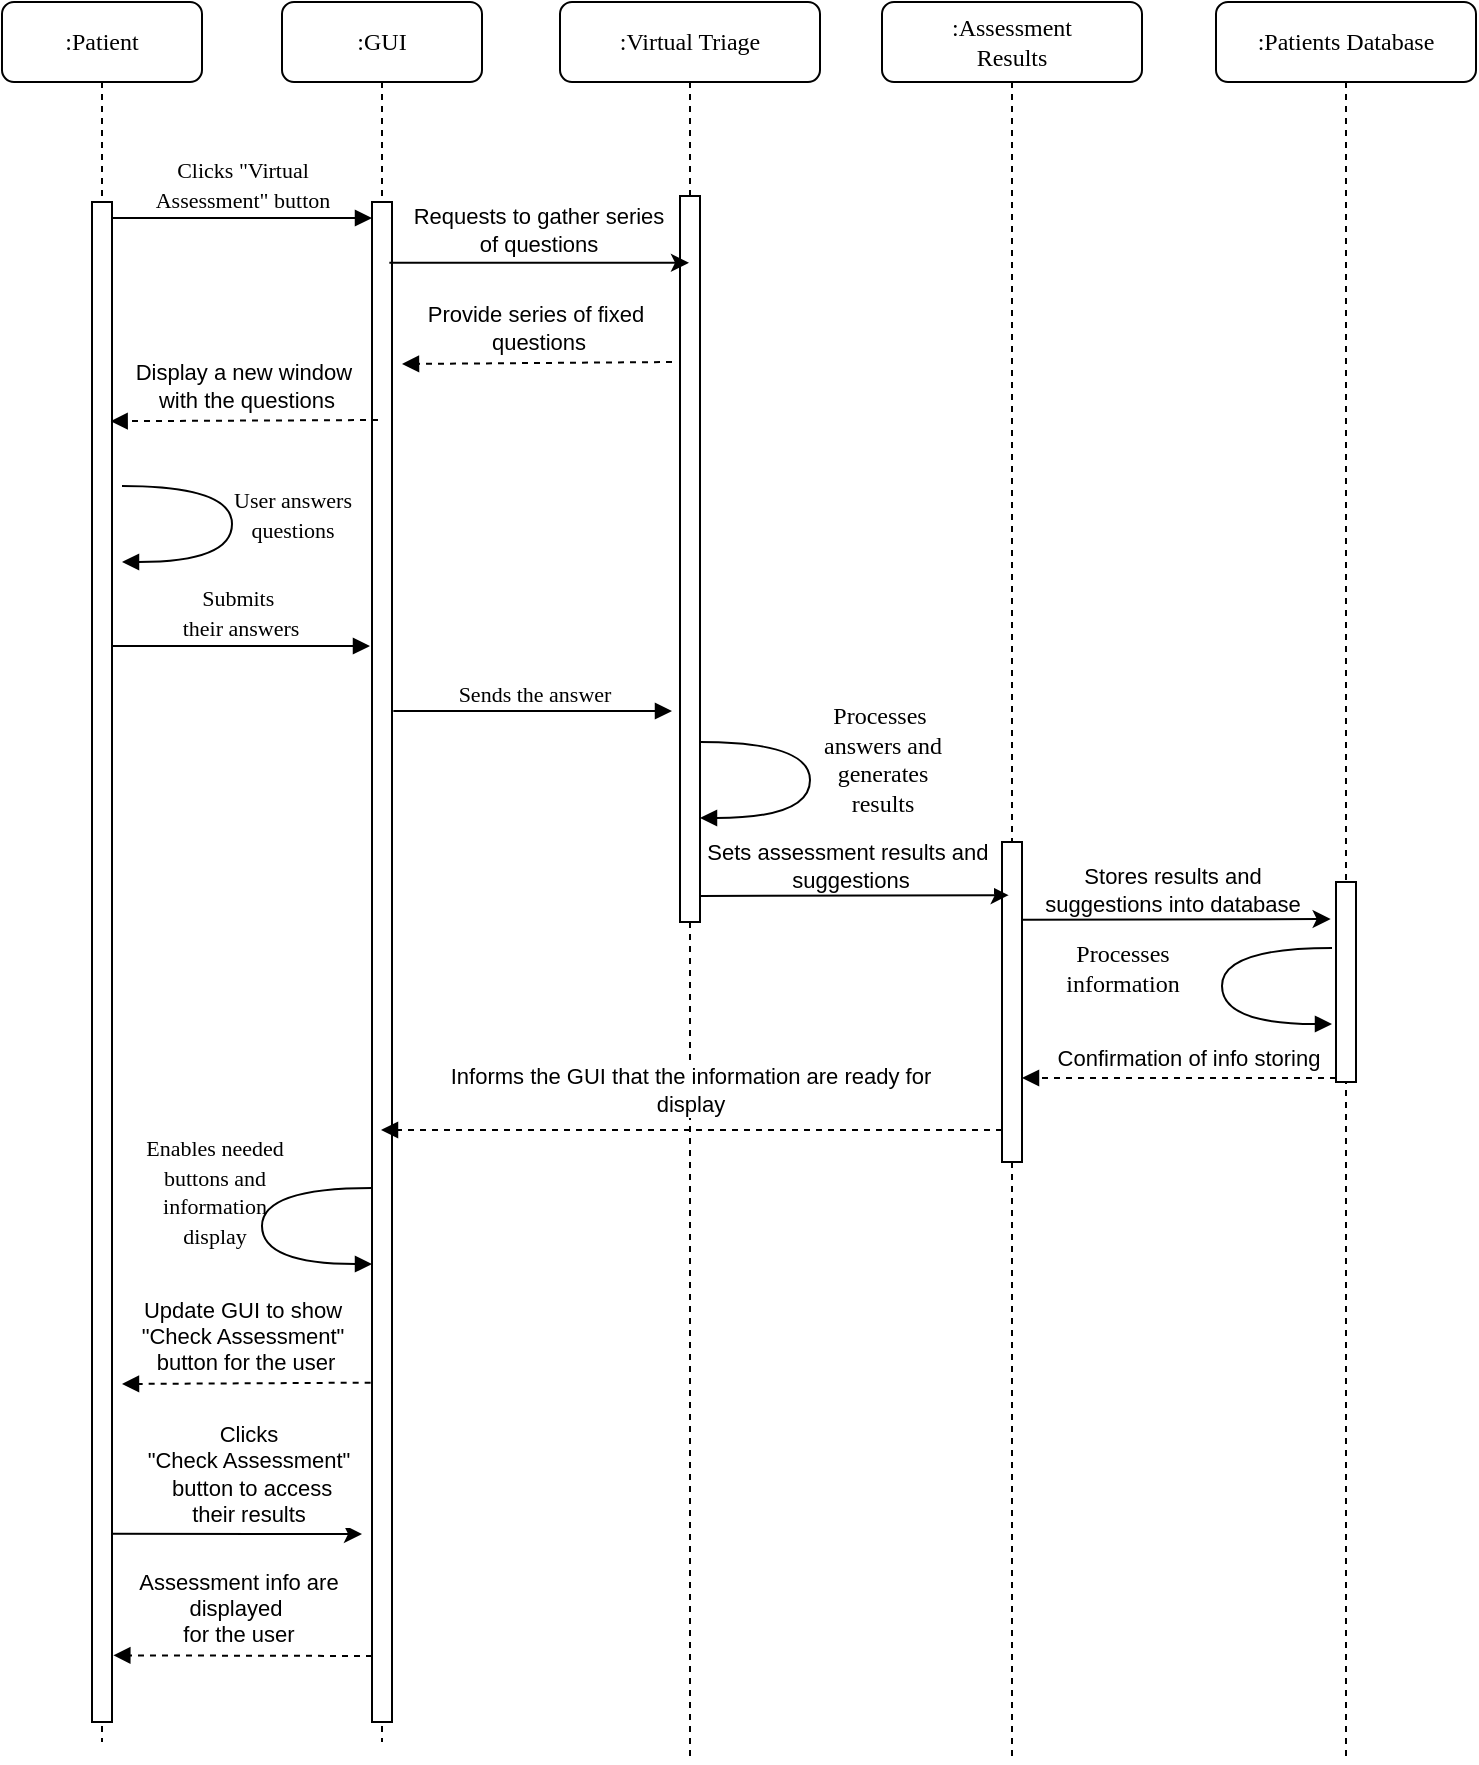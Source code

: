 <mxfile version="24.7.17">
  <diagram name="Page-1" id="LEKixuL0RZr2CF4qyq_7">
    <mxGraphModel dx="1186" dy="753" grid="1" gridSize="10" guides="1" tooltips="1" connect="1" arrows="1" fold="1" page="1" pageScale="1" pageWidth="850" pageHeight="1100" math="0" shadow="0">
      <root>
        <mxCell id="0" />
        <mxCell id="1" parent="0" />
        <mxCell id="vEi8x9JW135LUDFCunV6-3" value=":GUI" style="shape=umlLifeline;perimeter=lifelinePerimeter;whiteSpace=wrap;html=1;container=1;collapsible=0;recursiveResize=0;outlineConnect=0;rounded=1;shadow=0;comic=0;labelBackgroundColor=none;strokeWidth=1;fontFamily=Verdana;fontSize=12;align=center;" parent="1" vertex="1">
          <mxGeometry x="240" y="80" width="100" height="870" as="geometry" />
        </mxCell>
        <mxCell id="vEi8x9JW135LUDFCunV6-4" value="" style="html=1;points=[];perimeter=orthogonalPerimeter;rounded=0;shadow=0;comic=0;labelBackgroundColor=none;strokeWidth=1;fontFamily=Verdana;fontSize=12;align=center;" parent="vEi8x9JW135LUDFCunV6-3" vertex="1">
          <mxGeometry x="45" y="100" width="10" height="760" as="geometry" />
        </mxCell>
        <mxCell id="vEi8x9JW135LUDFCunV6-5" value="&lt;span style=&quot;font-size: 11px;&quot;&gt;Submits&amp;nbsp;&lt;br&gt;their answers&lt;/span&gt;" style="html=1;verticalAlign=bottom;endArrow=block;entryX=0;entryY=0;labelBackgroundColor=none;fontFamily=Verdana;fontSize=12;edgeStyle=elbowEdgeStyle;elbow=vertical;" parent="vEi8x9JW135LUDFCunV6-3" edge="1">
          <mxGeometry relative="1" as="geometry">
            <mxPoint x="-86" y="322" as="sourcePoint" />
            <mxPoint x="44" y="322" as="targetPoint" />
          </mxGeometry>
        </mxCell>
        <mxCell id="vEi8x9JW135LUDFCunV6-72" value="" style="html=1;verticalAlign=bottom;labelBackgroundColor=none;endArrow=block;endFill=1;dashed=1;rounded=0;exitX=-0.067;exitY=0.657;exitDx=0;exitDy=0;exitPerimeter=0;" parent="vEi8x9JW135LUDFCunV6-3" edge="1">
          <mxGeometry width="160" relative="1" as="geometry">
            <mxPoint x="44.33" y="690.32" as="sourcePoint" />
            <mxPoint x="-80" y="691" as="targetPoint" />
          </mxGeometry>
        </mxCell>
        <mxCell id="vEi8x9JW135LUDFCunV6-73" value="Update GUI to show&lt;br&gt;&quot;Check Assessment&quot;&lt;br&gt;&amp;nbsp;button for the user" style="edgeLabel;html=1;align=center;verticalAlign=middle;resizable=0;points=[];" parent="vEi8x9JW135LUDFCunV6-72" vertex="1" connectable="0">
          <mxGeometry x="0.101" y="-1" relative="1" as="geometry">
            <mxPoint x="4" y="-23" as="offset" />
          </mxGeometry>
        </mxCell>
        <mxCell id="vEi8x9JW135LUDFCunV6-76" value="" style="html=1;verticalAlign=bottom;labelBackgroundColor=none;endArrow=block;endFill=1;dashed=1;rounded=0;exitX=-0.067;exitY=0.657;exitDx=0;exitDy=0;exitPerimeter=0;entryX=1.067;entryY=0.868;entryDx=0;entryDy=0;entryPerimeter=0;" parent="vEi8x9JW135LUDFCunV6-3" edge="1">
          <mxGeometry width="160" relative="1" as="geometry">
            <mxPoint x="45.0" y="827.0" as="sourcePoint" />
            <mxPoint x="-84.33" y="826.68" as="targetPoint" />
          </mxGeometry>
        </mxCell>
        <mxCell id="vEi8x9JW135LUDFCunV6-77" value="Assessment info are&lt;br&gt;displayed&amp;nbsp;&lt;br&gt;for the user" style="edgeLabel;html=1;align=center;verticalAlign=middle;resizable=0;points=[];" parent="vEi8x9JW135LUDFCunV6-76" vertex="1" connectable="0">
          <mxGeometry x="0.101" y="-1" relative="1" as="geometry">
            <mxPoint x="4" y="-23" as="offset" />
          </mxGeometry>
        </mxCell>
        <mxCell id="vEi8x9JW135LUDFCunV6-70" value="&lt;span style=&quot;font-size: 11px;&quot;&gt;Enables needed&lt;br&gt;buttons and &lt;br&gt;information&lt;br&gt;display&lt;/span&gt;" style="html=1;verticalAlign=bottom;endArrow=block;labelBackgroundColor=none;fontFamily=Verdana;fontSize=12;elbow=vertical;edgeStyle=orthogonalEdgeStyle;curved=1;exitX=1.038;exitY=0.345;exitPerimeter=0;" parent="vEi8x9JW135LUDFCunV6-3" edge="1">
          <mxGeometry x="0.189" y="-24" relative="1" as="geometry">
            <mxPoint x="45" y="593" as="sourcePoint" />
            <mxPoint x="45" y="631" as="targetPoint" />
            <Array as="points">
              <mxPoint x="-10" y="593" />
              <mxPoint x="-10" y="631" />
            </Array>
            <mxPoint as="offset" />
          </mxGeometry>
        </mxCell>
        <mxCell id="vEi8x9JW135LUDFCunV6-12" value=":Patient" style="shape=umlLifeline;perimeter=lifelinePerimeter;whiteSpace=wrap;html=1;container=1;collapsible=0;recursiveResize=0;outlineConnect=0;rounded=1;shadow=0;comic=0;labelBackgroundColor=none;strokeWidth=1;fontFamily=Verdana;fontSize=12;align=center;" parent="1" vertex="1">
          <mxGeometry x="100" y="80" width="100" height="870" as="geometry" />
        </mxCell>
        <mxCell id="vEi8x9JW135LUDFCunV6-13" value="" style="html=1;points=[];perimeter=orthogonalPerimeter;rounded=0;shadow=0;comic=0;labelBackgroundColor=none;strokeWidth=1;fontFamily=Verdana;fontSize=12;align=center;" parent="vEi8x9JW135LUDFCunV6-12" vertex="1">
          <mxGeometry x="45" y="100" width="10" height="760" as="geometry" />
        </mxCell>
        <mxCell id="vEi8x9JW135LUDFCunV6-16" value="&lt;span style=&quot;font-size: 11px;&quot;&gt;Clicks &quot;Virtual&lt;br&gt;Assessment&quot; button&lt;/span&gt;" style="html=1;verticalAlign=bottom;endArrow=block;entryX=0;entryY=0;labelBackgroundColor=none;fontFamily=Verdana;fontSize=12;edgeStyle=elbowEdgeStyle;elbow=vertical;" parent="1" edge="1">
          <mxGeometry relative="1" as="geometry">
            <mxPoint x="155" y="188" as="sourcePoint" />
            <mxPoint x="285" y="188.0" as="targetPoint" />
          </mxGeometry>
        </mxCell>
        <mxCell id="vEi8x9JW135LUDFCunV6-17" value=":Patients Database" style="shape=umlLifeline;perimeter=lifelinePerimeter;whiteSpace=wrap;html=1;container=1;collapsible=0;recursiveResize=0;outlineConnect=0;rounded=1;shadow=0;comic=0;labelBackgroundColor=none;strokeWidth=1;fontFamily=Verdana;fontSize=12;align=center;" parent="1" vertex="1">
          <mxGeometry x="707" y="80" width="130" height="880" as="geometry" />
        </mxCell>
        <mxCell id="vEi8x9JW135LUDFCunV6-18" value="" style="html=1;points=[];perimeter=orthogonalPerimeter;rounded=0;shadow=0;comic=0;labelBackgroundColor=none;strokeWidth=1;fontFamily=Verdana;fontSize=12;align=center;" parent="vEi8x9JW135LUDFCunV6-17" vertex="1">
          <mxGeometry x="60" y="440" width="10" height="100" as="geometry" />
        </mxCell>
        <mxCell id="vEi8x9JW135LUDFCunV6-62" value="" style="endArrow=classic;html=1;rounded=0;entryX=0.433;entryY=0.919;entryDx=0;entryDy=0;entryPerimeter=0;" parent="vEi8x9JW135LUDFCunV6-17" edge="1">
          <mxGeometry width="50" height="50" relative="1" as="geometry">
            <mxPoint x="-97" y="458.89" as="sourcePoint" />
            <mxPoint x="57.33" y="458.5" as="targetPoint" />
          </mxGeometry>
        </mxCell>
        <mxCell id="vEi8x9JW135LUDFCunV6-63" value="Stores results and &lt;br&gt;suggestions into database" style="edgeLabel;html=1;align=center;verticalAlign=middle;resizable=0;points=[];" parent="vEi8x9JW135LUDFCunV6-62" vertex="1" connectable="0">
          <mxGeometry x="-0.556" y="-3" relative="1" as="geometry">
            <mxPoint x="40" y="-18" as="offset" />
          </mxGeometry>
        </mxCell>
        <mxCell id="vEi8x9JW135LUDFCunV6-64" value="" style="html=1;verticalAlign=bottom;labelBackgroundColor=none;endArrow=block;endFill=1;dashed=1;rounded=0;entryX=1;entryY=0.96;entryDx=0;entryDy=0;entryPerimeter=0;" parent="vEi8x9JW135LUDFCunV6-17" edge="1">
          <mxGeometry width="160" relative="1" as="geometry">
            <mxPoint x="60" y="538" as="sourcePoint" />
            <mxPoint x="-97" y="538" as="targetPoint" />
          </mxGeometry>
        </mxCell>
        <mxCell id="vEi8x9JW135LUDFCunV6-65" value="Confirmation of info storing" style="edgeLabel;html=1;align=center;verticalAlign=middle;resizable=0;points=[];" parent="vEi8x9JW135LUDFCunV6-64" vertex="1" connectable="0">
          <mxGeometry x="0.101" y="-1" relative="1" as="geometry">
            <mxPoint x="12" y="-9" as="offset" />
          </mxGeometry>
        </mxCell>
        <mxCell id="Hc-biCmf0aNUgXZs6N0B-1" value="Processes &lt;br&gt;information" style="html=1;verticalAlign=bottom;endArrow=block;labelBackgroundColor=none;fontFamily=Verdana;fontSize=12;elbow=vertical;edgeStyle=orthogonalEdgeStyle;curved=1;exitX=1.038;exitY=0.345;exitPerimeter=0;" parent="vEi8x9JW135LUDFCunV6-17" edge="1">
          <mxGeometry x="0.108" y="-50" relative="1" as="geometry">
            <mxPoint x="58" y="473" as="sourcePoint" />
            <mxPoint x="58" y="511" as="targetPoint" />
            <Array as="points">
              <mxPoint x="3" y="473" />
              <mxPoint x="3" y="511" />
            </Array>
            <mxPoint as="offset" />
          </mxGeometry>
        </mxCell>
        <mxCell id="vEi8x9JW135LUDFCunV6-25" value="" style="html=1;verticalAlign=bottom;labelBackgroundColor=none;endArrow=block;endFill=1;dashed=1;rounded=0;entryX=1.133;entryY=0.135;entryDx=0;entryDy=0;entryPerimeter=0;" parent="1" edge="1">
          <mxGeometry width="160" relative="1" as="geometry">
            <mxPoint x="288" y="289" as="sourcePoint" />
            <mxPoint x="154.33" y="289.6" as="targetPoint" />
          </mxGeometry>
        </mxCell>
        <mxCell id="vEi8x9JW135LUDFCunV6-26" value="Display a new window&amp;nbsp;&lt;br&gt;with the questions" style="edgeLabel;html=1;align=center;verticalAlign=middle;resizable=0;points=[];" parent="vEi8x9JW135LUDFCunV6-25" vertex="1" connectable="0">
          <mxGeometry x="0.101" y="-1" relative="1" as="geometry">
            <mxPoint x="7" y="-17" as="offset" />
          </mxGeometry>
        </mxCell>
        <mxCell id="vEi8x9JW135LUDFCunV6-29" value=":Virtual Triage" style="shape=umlLifeline;perimeter=lifelinePerimeter;whiteSpace=wrap;html=1;container=1;collapsible=0;recursiveResize=0;outlineConnect=0;rounded=1;shadow=0;comic=0;labelBackgroundColor=none;strokeWidth=1;fontFamily=Verdana;fontSize=12;align=center;" parent="1" vertex="1">
          <mxGeometry x="379" y="80" width="130" height="880" as="geometry" />
        </mxCell>
        <mxCell id="vEi8x9JW135LUDFCunV6-30" value="" style="html=1;points=[];perimeter=orthogonalPerimeter;rounded=0;shadow=0;comic=0;labelBackgroundColor=none;strokeWidth=1;fontFamily=Verdana;fontSize=12;align=center;" parent="vEi8x9JW135LUDFCunV6-29" vertex="1">
          <mxGeometry x="60" y="97" width="10" height="363" as="geometry" />
        </mxCell>
        <mxCell id="vEi8x9JW135LUDFCunV6-59" value="Processes&amp;nbsp;&lt;br&gt;answers and&lt;br&gt;generates&lt;br&gt;results" style="html=1;verticalAlign=bottom;endArrow=block;labelBackgroundColor=none;fontFamily=Verdana;fontSize=12;elbow=vertical;edgeStyle=orthogonalEdgeStyle;curved=1;exitX=1.038;exitY=0.345;exitPerimeter=0;" parent="vEi8x9JW135LUDFCunV6-29" edge="1">
          <mxGeometry x="0.257" y="36" relative="1" as="geometry">
            <mxPoint x="70" y="370" as="sourcePoint" />
            <mxPoint x="70" y="408" as="targetPoint" />
            <Array as="points">
              <mxPoint x="125" y="370" />
              <mxPoint x="125" y="408" />
            </Array>
            <mxPoint x="36" y="-34" as="offset" />
          </mxGeometry>
        </mxCell>
        <mxCell id="vEi8x9JW135LUDFCunV6-45" value=":Assessment &lt;br&gt;Results" style="shape=umlLifeline;perimeter=lifelinePerimeter;whiteSpace=wrap;html=1;container=1;collapsible=0;recursiveResize=0;outlineConnect=0;rounded=1;shadow=0;comic=0;labelBackgroundColor=none;strokeWidth=1;fontFamily=Verdana;fontSize=12;align=center;" parent="1" vertex="1">
          <mxGeometry x="540" y="80" width="130" height="880" as="geometry" />
        </mxCell>
        <mxCell id="vEi8x9JW135LUDFCunV6-46" value="" style="html=1;points=[];perimeter=orthogonalPerimeter;rounded=0;shadow=0;comic=0;labelBackgroundColor=none;strokeWidth=1;fontFamily=Verdana;fontSize=12;align=center;" parent="vEi8x9JW135LUDFCunV6-45" vertex="1">
          <mxGeometry x="60" y="420" width="10" height="160" as="geometry" />
        </mxCell>
        <mxCell id="vEi8x9JW135LUDFCunV6-67" value="" style="html=1;verticalAlign=bottom;labelBackgroundColor=none;endArrow=block;endFill=1;dashed=1;rounded=0;" parent="vEi8x9JW135LUDFCunV6-45" edge="1">
          <mxGeometry width="160" relative="1" as="geometry">
            <mxPoint x="60" y="564" as="sourcePoint" />
            <mxPoint x="-250.5" y="564" as="targetPoint" />
          </mxGeometry>
        </mxCell>
        <mxCell id="vEi8x9JW135LUDFCunV6-68" value="Informs the GUI that the information are ready for&lt;br&gt;display" style="edgeLabel;html=1;align=center;verticalAlign=middle;resizable=0;points=[];" parent="vEi8x9JW135LUDFCunV6-67" vertex="1" connectable="0">
          <mxGeometry x="0.101" y="-1" relative="1" as="geometry">
            <mxPoint x="15" y="-19" as="offset" />
          </mxGeometry>
        </mxCell>
        <mxCell id="vEi8x9JW135LUDFCunV6-52" value="" style="endArrow=classic;html=1;rounded=0;exitX=0.867;exitY=0.04;exitDx=0;exitDy=0;exitPerimeter=0;" parent="1" source="vEi8x9JW135LUDFCunV6-4" target="vEi8x9JW135LUDFCunV6-29" edge="1">
          <mxGeometry width="50" height="50" relative="1" as="geometry">
            <mxPoint x="400" y="370" as="sourcePoint" />
            <mxPoint x="450" y="320" as="targetPoint" />
          </mxGeometry>
        </mxCell>
        <mxCell id="vEi8x9JW135LUDFCunV6-53" value="Requests to gather series&lt;br&gt;of questions" style="edgeLabel;html=1;align=center;verticalAlign=middle;resizable=0;points=[];" parent="vEi8x9JW135LUDFCunV6-52" vertex="1" connectable="0">
          <mxGeometry x="-0.101" y="3" relative="1" as="geometry">
            <mxPoint x="7" y="-14" as="offset" />
          </mxGeometry>
        </mxCell>
        <mxCell id="vEi8x9JW135LUDFCunV6-55" value="" style="html=1;verticalAlign=bottom;labelBackgroundColor=none;endArrow=block;endFill=1;dashed=1;rounded=0;entryX=1;entryY=0.067;entryDx=0;entryDy=0;entryPerimeter=0;" parent="1" edge="1">
          <mxGeometry width="160" relative="1" as="geometry">
            <mxPoint x="435" y="260" as="sourcePoint" />
            <mxPoint x="300" y="261" as="targetPoint" />
          </mxGeometry>
        </mxCell>
        <mxCell id="vEi8x9JW135LUDFCunV6-56" value="Provide series of fixed&amp;nbsp;&lt;br&gt;questions" style="edgeLabel;html=1;align=center;verticalAlign=middle;resizable=0;points=[];" parent="vEi8x9JW135LUDFCunV6-55" vertex="1" connectable="0">
          <mxGeometry x="0.101" y="-1" relative="1" as="geometry">
            <mxPoint x="7" y="-17" as="offset" />
          </mxGeometry>
        </mxCell>
        <mxCell id="vEi8x9JW135LUDFCunV6-57" value="&lt;span style=&quot;font-size: 11px;&quot;&gt;Sends the answer&lt;/span&gt;" style="html=1;verticalAlign=bottom;endArrow=block;entryX=0;entryY=0;labelBackgroundColor=none;fontFamily=Verdana;fontSize=12;edgeStyle=elbowEdgeStyle;elbow=vertical;exitX=1.067;exitY=0.252;exitDx=0;exitDy=0;exitPerimeter=0;" parent="1" edge="1">
          <mxGeometry relative="1" as="geometry">
            <mxPoint x="295.67" y="434.52" as="sourcePoint" />
            <mxPoint x="435" y="434" as="targetPoint" />
          </mxGeometry>
        </mxCell>
        <mxCell id="vEi8x9JW135LUDFCunV6-60" value="" style="endArrow=classic;html=1;rounded=0;entryX=0.433;entryY=0.919;entryDx=0;entryDy=0;entryPerimeter=0;" parent="1" edge="1">
          <mxGeometry width="50" height="50" relative="1" as="geometry">
            <mxPoint x="449" y="527" as="sourcePoint" />
            <mxPoint x="603.33" y="526.61" as="targetPoint" />
          </mxGeometry>
        </mxCell>
        <mxCell id="vEi8x9JW135LUDFCunV6-61" value="Sets assessment results and&amp;nbsp;&lt;br&gt;suggestions" style="edgeLabel;html=1;align=center;verticalAlign=middle;resizable=0;points=[];" parent="vEi8x9JW135LUDFCunV6-60" vertex="1" connectable="0">
          <mxGeometry x="-0.556" y="-3" relative="1" as="geometry">
            <mxPoint x="40" y="-18" as="offset" />
          </mxGeometry>
        </mxCell>
        <mxCell id="vEi8x9JW135LUDFCunV6-74" value="" style="endArrow=classic;html=1;rounded=0;exitX=1;exitY=0.788;exitDx=0;exitDy=0;exitPerimeter=0;" parent="1" edge="1">
          <mxGeometry width="50" height="50" relative="1" as="geometry">
            <mxPoint x="155" y="845.88" as="sourcePoint" />
            <mxPoint x="280" y="846" as="targetPoint" />
          </mxGeometry>
        </mxCell>
        <mxCell id="vEi8x9JW135LUDFCunV6-75" value="Clicks &lt;br&gt;&quot;Check Assessment&quot;&lt;br&gt;&amp;nbsp;button to access &lt;br&gt;their results" style="edgeLabel;html=1;align=center;verticalAlign=middle;resizable=0;points=[];" parent="vEi8x9JW135LUDFCunV6-74" vertex="1" connectable="0">
          <mxGeometry x="0.177" y="-1" relative="1" as="geometry">
            <mxPoint x="-6" y="-31" as="offset" />
          </mxGeometry>
        </mxCell>
        <mxCell id="vEi8x9JW135LUDFCunV6-58" value="&lt;font style=&quot;font-size: 11px;&quot;&gt;User answers&lt;br&gt;questions&lt;/font&gt;" style="html=1;verticalAlign=bottom;endArrow=block;labelBackgroundColor=none;fontFamily=Verdana;fontSize=12;elbow=vertical;edgeStyle=orthogonalEdgeStyle;curved=1;exitX=1.038;exitY=0.345;exitPerimeter=0;" parent="1" edge="1">
          <mxGeometry x="0.162" y="30" relative="1" as="geometry">
            <mxPoint x="160" y="322" as="sourcePoint" />
            <mxPoint x="160" y="360" as="targetPoint" />
            <Array as="points">
              <mxPoint x="215" y="322" />
              <mxPoint x="215" y="360" />
            </Array>
            <mxPoint as="offset" />
          </mxGeometry>
        </mxCell>
      </root>
    </mxGraphModel>
  </diagram>
</mxfile>
